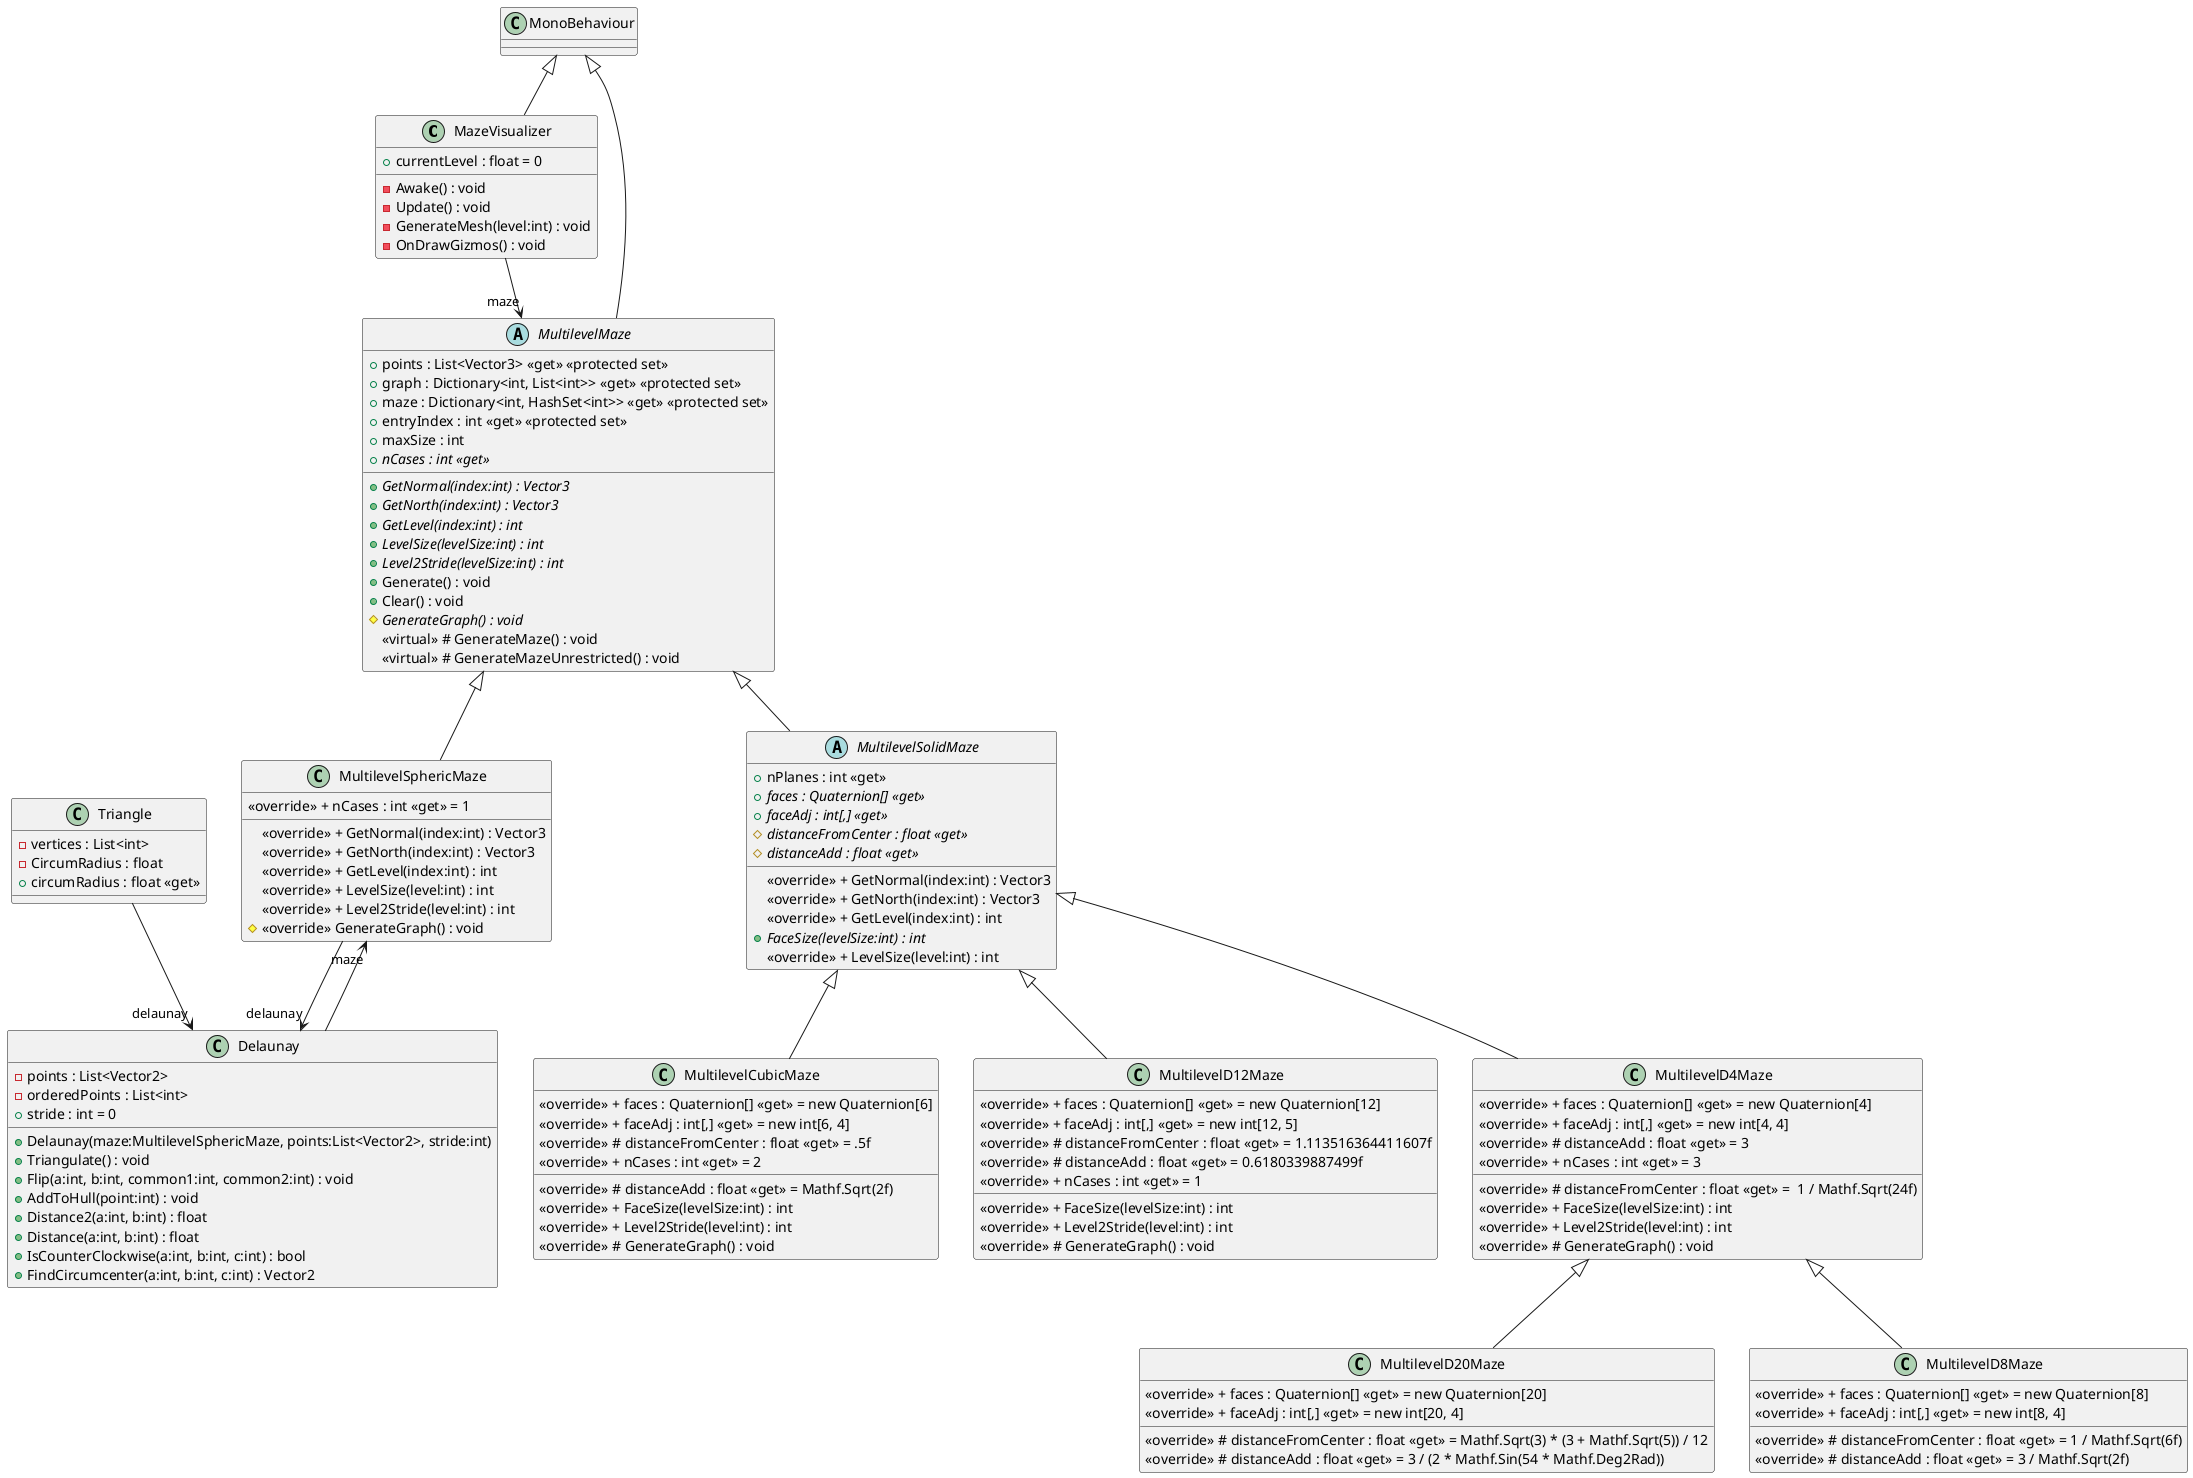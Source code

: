@startuml
class MazeVisualizer {
    + currentLevel : float = 0
    - Awake() : void
    - Update() : void
    - GenerateMesh(level:int) : void
    - OnDrawGizmos() : void
}
MonoBehaviour <|-- MazeVisualizer
MazeVisualizer --> "maze" MultilevelMaze
abstract class MultilevelMaze {
    + points : List<Vector3> <<get>> <<protected set>>
    + graph : Dictionary<int, List<int>> <<get>> <<protected set>>
    + maze : Dictionary<int, HashSet<int>> <<get>> <<protected set>>
    + entryIndex : int <<get>> <<protected set>>
    + maxSize : int
    {abstract} + nCases : int <<get>>
    {abstract} + GetNormal(index:int) : Vector3
    {abstract} + GetNorth(index:int) : Vector3
    {abstract} + GetLevel(index:int) : int
    {abstract} + LevelSize(levelSize:int) : int
    {abstract} + Level2Stride(levelSize:int) : int
    + Generate() : void
    + Clear() : void
    {abstract} # GenerateGraph() : void
    <<virtual>> # GenerateMaze() : void
    <<virtual>> # GenerateMazeUnrestricted() : void
}
MonoBehaviour <|-- MultilevelMaze
class MultilevelCubicMaze {
    <<override>> + faces : Quaternion[] <<get>> = new Quaternion[6]
    <<override>> + faceAdj : int[,] <<get>> = new int[6, 4]
    <<override>> # distanceFromCenter : float <<get>> = .5f
    <<override>> # distanceAdd : float <<get>> = Mathf.Sqrt(2f)
    <<override>> + nCases : int <<get>> = 2
    <<override>> + FaceSize(levelSize:int) : int
    <<override>> + Level2Stride(level:int) : int
    <<override>> # GenerateGraph() : void
}
MultilevelSolidMaze <|-- MultilevelCubicMaze
class MultilevelD12Maze {
    <<override>> + faces : Quaternion[] <<get>> = new Quaternion[12]
    <<override>> + faceAdj : int[,] <<get>> = new int[12, 5]
    <<override>> # distanceFromCenter : float <<get>> = 1.113516364411607f
    <<override>> # distanceAdd : float <<get>> = 0.6180339887499f
    <<override>> + nCases : int <<get>> = 1
    <<override>> + FaceSize(levelSize:int) : int
    <<override>> + Level2Stride(level:int) : int
    <<override>> # GenerateGraph() : void
}
MultilevelSolidMaze <|-- MultilevelD12Maze
abstract class MultilevelSolidMaze {
    + nPlanes : int <<get>>
    {abstract} + faces : Quaternion[] <<get>>
    {abstract} + faceAdj : int[,] <<get>>
    {abstract} # distanceFromCenter : float <<get>>
    {abstract} # distanceAdd : float <<get>>
    <<override>> + GetNormal(index:int) : Vector3
    <<override>> + GetNorth(index:int) : Vector3
    <<override>> + GetLevel(index:int) : int
    {abstract} + FaceSize(levelSize:int) : int
    <<override>> + LevelSize(level:int) : int
}
MultilevelMaze <|-- MultilevelSolidMaze
class MultilevelSphericMaze {
    <<override>> + nCases : int <<get>> = 1
    <<override>> + GetNormal(index:int) : Vector3
    <<override>> + GetNorth(index:int) : Vector3
    <<override>> + GetLevel(index:int) : int
    <<override>> + LevelSize(level:int) : int
    <<override>> + Level2Stride(level:int) : int
    # <<override>> GenerateGraph() : void
}
MultilevelMaze <|-- MultilevelSphericMaze
MultilevelSphericMaze --> "delaunay" Delaunay
class MultilevelD20Maze {
    <<override>> + faces : Quaternion[] <<get>> = new Quaternion[20]
    <<override>> + faceAdj : int[,] <<get>> = new int[20, 4]
    <<override>> # distanceFromCenter : float <<get>> = Mathf.Sqrt(3) * (3 + Mathf.Sqrt(5)) / 12
    <<override>> # distanceAdd : float <<get>> = 3 / (2 * Mathf.Sin(54 * Mathf.Deg2Rad))
}
MultilevelD4Maze <|-- MultilevelD20Maze
class MultilevelD8Maze {
    <<override>> + faces : Quaternion[] <<get>> = new Quaternion[8]
    <<override>> + faceAdj : int[,] <<get>> = new int[8, 4]
    <<override>> # distanceFromCenter : float <<get>> = 1 / Mathf.Sqrt(6f)
    <<override>> # distanceAdd : float <<get>> = 3 / Mathf.Sqrt(2f)
}
MultilevelD4Maze <|-- MultilevelD8Maze
class MultilevelD4Maze {
    <<override>> + faces : Quaternion[] <<get>> = new Quaternion[4]
    <<override>> + faceAdj : int[,] <<get>> = new int[4, 4]
    <<override>> # distanceFromCenter : float <<get>> =  1 / Mathf.Sqrt(24f)
    <<override>> # distanceAdd : float <<get>> = 3
    <<override>> + nCases : int <<get>> = 3
    <<override>> + FaceSize(levelSize:int) : int
    <<override>> + Level2Stride(level:int) : int
    <<override>> # GenerateGraph() : void
}
MultilevelSolidMaze <|-- MultilevelD4Maze
class Delaunay {
    - points : List<Vector2>
    - orderedPoints : List<int>
    + stride : int = 0
    + Delaunay(maze:MultilevelSphericMaze, points:List<Vector2>, stride:int)
    + Triangulate() : void
    + Flip(a:int, b:int, common1:int, common2:int) : void
    + AddToHull(point:int) : void
    + Distance2(a:int, b:int) : float
    + Distance(a:int, b:int) : float
    + IsCounterClockwise(a:int, b:int, c:int) : bool
    + FindCircumcenter(a:int, b:int, c:int) : Vector2
}
Delaunay --> "maze" MultilevelSphericMaze
class Triangle {
    - vertices : List<int>
    - CircumRadius : float
    + circumRadius : float <<get>>
}
Triangle --> "delaunay" Delaunay
@enduml
